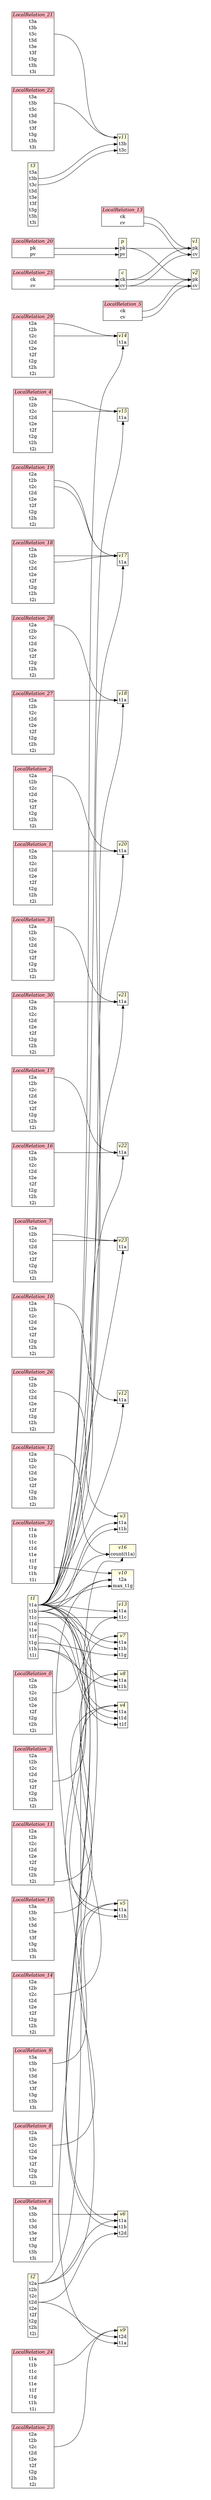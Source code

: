 // Automatically generated by SQLFlowTestSuite


digraph {
  graph [pad="0.5", nodesep="0.5", ranksep="2", fontname="Helvetica"];
  node [shape=plain]
  rankdir=LR;

  
"LocalRelation_0" [label=<
<table border="1" cellborder="0" cellspacing="0">
  <tr><td bgcolor="lightpink" port="nodeName"><i>LocalRelation_0</i></td></tr>
  <tr><td port="0">t2a</td></tr>
<tr><td port="1">t2b</td></tr>
<tr><td port="2">t2c</td></tr>
<tr><td port="3">t2d</td></tr>
<tr><td port="4">t2e</td></tr>
<tr><td port="5">t2f</td></tr>
<tr><td port="6">t2g</td></tr>
<tr><td port="7">t2h</td></tr>
<tr><td port="8">t2i</td></tr>
</table>>];
     

"LocalRelation_1" [label=<
<table border="1" cellborder="0" cellspacing="0">
  <tr><td bgcolor="lightpink" port="nodeName"><i>LocalRelation_1</i></td></tr>
  <tr><td port="0">t2a</td></tr>
<tr><td port="1">t2b</td></tr>
<tr><td port="2">t2c</td></tr>
<tr><td port="3">t2d</td></tr>
<tr><td port="4">t2e</td></tr>
<tr><td port="5">t2f</td></tr>
<tr><td port="6">t2g</td></tr>
<tr><td port="7">t2h</td></tr>
<tr><td port="8">t2i</td></tr>
</table>>];
     

"LocalRelation_10" [label=<
<table border="1" cellborder="0" cellspacing="0">
  <tr><td bgcolor="lightpink" port="nodeName"><i>LocalRelation_10</i></td></tr>
  <tr><td port="0">t2a</td></tr>
<tr><td port="1">t2b</td></tr>
<tr><td port="2">t2c</td></tr>
<tr><td port="3">t2d</td></tr>
<tr><td port="4">t2e</td></tr>
<tr><td port="5">t2f</td></tr>
<tr><td port="6">t2g</td></tr>
<tr><td port="7">t2h</td></tr>
<tr><td port="8">t2i</td></tr>
</table>>];
     

"LocalRelation_11" [label=<
<table border="1" cellborder="0" cellspacing="0">
  <tr><td bgcolor="lightpink" port="nodeName"><i>LocalRelation_11</i></td></tr>
  <tr><td port="0">t2a</td></tr>
<tr><td port="1">t2b</td></tr>
<tr><td port="2">t2c</td></tr>
<tr><td port="3">t2d</td></tr>
<tr><td port="4">t2e</td></tr>
<tr><td port="5">t2f</td></tr>
<tr><td port="6">t2g</td></tr>
<tr><td port="7">t2h</td></tr>
<tr><td port="8">t2i</td></tr>
</table>>];
     

"LocalRelation_12" [label=<
<table border="1" cellborder="0" cellspacing="0">
  <tr><td bgcolor="lightpink" port="nodeName"><i>LocalRelation_12</i></td></tr>
  <tr><td port="0">t2a</td></tr>
<tr><td port="1">t2b</td></tr>
<tr><td port="2">t2c</td></tr>
<tr><td port="3">t2d</td></tr>
<tr><td port="4">t2e</td></tr>
<tr><td port="5">t2f</td></tr>
<tr><td port="6">t2g</td></tr>
<tr><td port="7">t2h</td></tr>
<tr><td port="8">t2i</td></tr>
</table>>];
     

"LocalRelation_13" [label=<
<table border="1" cellborder="0" cellspacing="0">
  <tr><td bgcolor="lightpink" port="nodeName"><i>LocalRelation_13</i></td></tr>
  <tr><td port="0">ck</td></tr>
<tr><td port="1">cv</td></tr>
</table>>];
     

"LocalRelation_14" [label=<
<table border="1" cellborder="0" cellspacing="0">
  <tr><td bgcolor="lightpink" port="nodeName"><i>LocalRelation_14</i></td></tr>
  <tr><td port="0">t2a</td></tr>
<tr><td port="1">t2b</td></tr>
<tr><td port="2">t2c</td></tr>
<tr><td port="3">t2d</td></tr>
<tr><td port="4">t2e</td></tr>
<tr><td port="5">t2f</td></tr>
<tr><td port="6">t2g</td></tr>
<tr><td port="7">t2h</td></tr>
<tr><td port="8">t2i</td></tr>
</table>>];
     

"LocalRelation_15" [label=<
<table border="1" cellborder="0" cellspacing="0">
  <tr><td bgcolor="lightpink" port="nodeName"><i>LocalRelation_15</i></td></tr>
  <tr><td port="0">t3a</td></tr>
<tr><td port="1">t3b</td></tr>
<tr><td port="2">t3c</td></tr>
<tr><td port="3">t3d</td></tr>
<tr><td port="4">t3e</td></tr>
<tr><td port="5">t3f</td></tr>
<tr><td port="6">t3g</td></tr>
<tr><td port="7">t3h</td></tr>
<tr><td port="8">t3i</td></tr>
</table>>];
     

"LocalRelation_16" [label=<
<table border="1" cellborder="0" cellspacing="0">
  <tr><td bgcolor="lightpink" port="nodeName"><i>LocalRelation_16</i></td></tr>
  <tr><td port="0">t2a</td></tr>
<tr><td port="1">t2b</td></tr>
<tr><td port="2">t2c</td></tr>
<tr><td port="3">t2d</td></tr>
<tr><td port="4">t2e</td></tr>
<tr><td port="5">t2f</td></tr>
<tr><td port="6">t2g</td></tr>
<tr><td port="7">t2h</td></tr>
<tr><td port="8">t2i</td></tr>
</table>>];
     

"LocalRelation_17" [label=<
<table border="1" cellborder="0" cellspacing="0">
  <tr><td bgcolor="lightpink" port="nodeName"><i>LocalRelation_17</i></td></tr>
  <tr><td port="0">t2a</td></tr>
<tr><td port="1">t2b</td></tr>
<tr><td port="2">t2c</td></tr>
<tr><td port="3">t2d</td></tr>
<tr><td port="4">t2e</td></tr>
<tr><td port="5">t2f</td></tr>
<tr><td port="6">t2g</td></tr>
<tr><td port="7">t2h</td></tr>
<tr><td port="8">t2i</td></tr>
</table>>];
     

"LocalRelation_18" [label=<
<table border="1" cellborder="0" cellspacing="0">
  <tr><td bgcolor="lightpink" port="nodeName"><i>LocalRelation_18</i></td></tr>
  <tr><td port="0">t2a</td></tr>
<tr><td port="1">t2b</td></tr>
<tr><td port="2">t2c</td></tr>
<tr><td port="3">t2d</td></tr>
<tr><td port="4">t2e</td></tr>
<tr><td port="5">t2f</td></tr>
<tr><td port="6">t2g</td></tr>
<tr><td port="7">t2h</td></tr>
<tr><td port="8">t2i</td></tr>
</table>>];
     

"LocalRelation_19" [label=<
<table border="1" cellborder="0" cellspacing="0">
  <tr><td bgcolor="lightpink" port="nodeName"><i>LocalRelation_19</i></td></tr>
  <tr><td port="0">t2a</td></tr>
<tr><td port="1">t2b</td></tr>
<tr><td port="2">t2c</td></tr>
<tr><td port="3">t2d</td></tr>
<tr><td port="4">t2e</td></tr>
<tr><td port="5">t2f</td></tr>
<tr><td port="6">t2g</td></tr>
<tr><td port="7">t2h</td></tr>
<tr><td port="8">t2i</td></tr>
</table>>];
     

"LocalRelation_2" [label=<
<table border="1" cellborder="0" cellspacing="0">
  <tr><td bgcolor="lightpink" port="nodeName"><i>LocalRelation_2</i></td></tr>
  <tr><td port="0">t2a</td></tr>
<tr><td port="1">t2b</td></tr>
<tr><td port="2">t2c</td></tr>
<tr><td port="3">t2d</td></tr>
<tr><td port="4">t2e</td></tr>
<tr><td port="5">t2f</td></tr>
<tr><td port="6">t2g</td></tr>
<tr><td port="7">t2h</td></tr>
<tr><td port="8">t2i</td></tr>
</table>>];
     

"LocalRelation_20" [label=<
<table border="1" cellborder="0" cellspacing="0">
  <tr><td bgcolor="lightpink" port="nodeName"><i>LocalRelation_20</i></td></tr>
  <tr><td port="0">pk</td></tr>
<tr><td port="1">pv</td></tr>
</table>>];
     

"LocalRelation_21" [label=<
<table border="1" cellborder="0" cellspacing="0">
  <tr><td bgcolor="lightpink" port="nodeName"><i>LocalRelation_21</i></td></tr>
  <tr><td port="0">t3a</td></tr>
<tr><td port="1">t3b</td></tr>
<tr><td port="2">t3c</td></tr>
<tr><td port="3">t3d</td></tr>
<tr><td port="4">t3e</td></tr>
<tr><td port="5">t3f</td></tr>
<tr><td port="6">t3g</td></tr>
<tr><td port="7">t3h</td></tr>
<tr><td port="8">t3i</td></tr>
</table>>];
     

"LocalRelation_22" [label=<
<table border="1" cellborder="0" cellspacing="0">
  <tr><td bgcolor="lightpink" port="nodeName"><i>LocalRelation_22</i></td></tr>
  <tr><td port="0">t3a</td></tr>
<tr><td port="1">t3b</td></tr>
<tr><td port="2">t3c</td></tr>
<tr><td port="3">t3d</td></tr>
<tr><td port="4">t3e</td></tr>
<tr><td port="5">t3f</td></tr>
<tr><td port="6">t3g</td></tr>
<tr><td port="7">t3h</td></tr>
<tr><td port="8">t3i</td></tr>
</table>>];
     

"LocalRelation_23" [label=<
<table border="1" cellborder="0" cellspacing="0">
  <tr><td bgcolor="lightpink" port="nodeName"><i>LocalRelation_23</i></td></tr>
  <tr><td port="0">t2a</td></tr>
<tr><td port="1">t2b</td></tr>
<tr><td port="2">t2c</td></tr>
<tr><td port="3">t2d</td></tr>
<tr><td port="4">t2e</td></tr>
<tr><td port="5">t2f</td></tr>
<tr><td port="6">t2g</td></tr>
<tr><td port="7">t2h</td></tr>
<tr><td port="8">t2i</td></tr>
</table>>];
     

"LocalRelation_24" [label=<
<table border="1" cellborder="0" cellspacing="0">
  <tr><td bgcolor="lightpink" port="nodeName"><i>LocalRelation_24</i></td></tr>
  <tr><td port="0">t1a</td></tr>
<tr><td port="1">t1b</td></tr>
<tr><td port="2">t1c</td></tr>
<tr><td port="3">t1d</td></tr>
<tr><td port="4">t1e</td></tr>
<tr><td port="5">t1f</td></tr>
<tr><td port="6">t1g</td></tr>
<tr><td port="7">t1h</td></tr>
<tr><td port="8">t1i</td></tr>
</table>>];
     

"LocalRelation_25" [label=<
<table border="1" cellborder="0" cellspacing="0">
  <tr><td bgcolor="lightpink" port="nodeName"><i>LocalRelation_25</i></td></tr>
  <tr><td port="0">ck</td></tr>
<tr><td port="1">cv</td></tr>
</table>>];
     

"LocalRelation_26" [label=<
<table border="1" cellborder="0" cellspacing="0">
  <tr><td bgcolor="lightpink" port="nodeName"><i>LocalRelation_26</i></td></tr>
  <tr><td port="0">t2a</td></tr>
<tr><td port="1">t2b</td></tr>
<tr><td port="2">t2c</td></tr>
<tr><td port="3">t2d</td></tr>
<tr><td port="4">t2e</td></tr>
<tr><td port="5">t2f</td></tr>
<tr><td port="6">t2g</td></tr>
<tr><td port="7">t2h</td></tr>
<tr><td port="8">t2i</td></tr>
</table>>];
     

"LocalRelation_27" [label=<
<table border="1" cellborder="0" cellspacing="0">
  <tr><td bgcolor="lightpink" port="nodeName"><i>LocalRelation_27</i></td></tr>
  <tr><td port="0">t2a</td></tr>
<tr><td port="1">t2b</td></tr>
<tr><td port="2">t2c</td></tr>
<tr><td port="3">t2d</td></tr>
<tr><td port="4">t2e</td></tr>
<tr><td port="5">t2f</td></tr>
<tr><td port="6">t2g</td></tr>
<tr><td port="7">t2h</td></tr>
<tr><td port="8">t2i</td></tr>
</table>>];
     

"LocalRelation_28" [label=<
<table border="1" cellborder="0" cellspacing="0">
  <tr><td bgcolor="lightpink" port="nodeName"><i>LocalRelation_28</i></td></tr>
  <tr><td port="0">t2a</td></tr>
<tr><td port="1">t2b</td></tr>
<tr><td port="2">t2c</td></tr>
<tr><td port="3">t2d</td></tr>
<tr><td port="4">t2e</td></tr>
<tr><td port="5">t2f</td></tr>
<tr><td port="6">t2g</td></tr>
<tr><td port="7">t2h</td></tr>
<tr><td port="8">t2i</td></tr>
</table>>];
     

"LocalRelation_29" [label=<
<table border="1" cellborder="0" cellspacing="0">
  <tr><td bgcolor="lightpink" port="nodeName"><i>LocalRelation_29</i></td></tr>
  <tr><td port="0">t2a</td></tr>
<tr><td port="1">t2b</td></tr>
<tr><td port="2">t2c</td></tr>
<tr><td port="3">t2d</td></tr>
<tr><td port="4">t2e</td></tr>
<tr><td port="5">t2f</td></tr>
<tr><td port="6">t2g</td></tr>
<tr><td port="7">t2h</td></tr>
<tr><td port="8">t2i</td></tr>
</table>>];
     

"LocalRelation_3" [label=<
<table border="1" cellborder="0" cellspacing="0">
  <tr><td bgcolor="lightpink" port="nodeName"><i>LocalRelation_3</i></td></tr>
  <tr><td port="0">t2a</td></tr>
<tr><td port="1">t2b</td></tr>
<tr><td port="2">t2c</td></tr>
<tr><td port="3">t2d</td></tr>
<tr><td port="4">t2e</td></tr>
<tr><td port="5">t2f</td></tr>
<tr><td port="6">t2g</td></tr>
<tr><td port="7">t2h</td></tr>
<tr><td port="8">t2i</td></tr>
</table>>];
     

"LocalRelation_30" [label=<
<table border="1" cellborder="0" cellspacing="0">
  <tr><td bgcolor="lightpink" port="nodeName"><i>LocalRelation_30</i></td></tr>
  <tr><td port="0">t2a</td></tr>
<tr><td port="1">t2b</td></tr>
<tr><td port="2">t2c</td></tr>
<tr><td port="3">t2d</td></tr>
<tr><td port="4">t2e</td></tr>
<tr><td port="5">t2f</td></tr>
<tr><td port="6">t2g</td></tr>
<tr><td port="7">t2h</td></tr>
<tr><td port="8">t2i</td></tr>
</table>>];
     

"LocalRelation_31" [label=<
<table border="1" cellborder="0" cellspacing="0">
  <tr><td bgcolor="lightpink" port="nodeName"><i>LocalRelation_31</i></td></tr>
  <tr><td port="0">t2a</td></tr>
<tr><td port="1">t2b</td></tr>
<tr><td port="2">t2c</td></tr>
<tr><td port="3">t2d</td></tr>
<tr><td port="4">t2e</td></tr>
<tr><td port="5">t2f</td></tr>
<tr><td port="6">t2g</td></tr>
<tr><td port="7">t2h</td></tr>
<tr><td port="8">t2i</td></tr>
</table>>];
     

"LocalRelation_32" [label=<
<table border="1" cellborder="0" cellspacing="0">
  <tr><td bgcolor="lightpink" port="nodeName"><i>LocalRelation_32</i></td></tr>
  <tr><td port="0">t1a</td></tr>
<tr><td port="1">t1b</td></tr>
<tr><td port="2">t1c</td></tr>
<tr><td port="3">t1d</td></tr>
<tr><td port="4">t1e</td></tr>
<tr><td port="5">t1f</td></tr>
<tr><td port="6">t1g</td></tr>
<tr><td port="7">t1h</td></tr>
<tr><td port="8">t1i</td></tr>
</table>>];
     

"LocalRelation_4" [label=<
<table border="1" cellborder="0" cellspacing="0">
  <tr><td bgcolor="lightpink" port="nodeName"><i>LocalRelation_4</i></td></tr>
  <tr><td port="0">t2a</td></tr>
<tr><td port="1">t2b</td></tr>
<tr><td port="2">t2c</td></tr>
<tr><td port="3">t2d</td></tr>
<tr><td port="4">t2e</td></tr>
<tr><td port="5">t2f</td></tr>
<tr><td port="6">t2g</td></tr>
<tr><td port="7">t2h</td></tr>
<tr><td port="8">t2i</td></tr>
</table>>];
     

"LocalRelation_5" [label=<
<table border="1" cellborder="0" cellspacing="0">
  <tr><td bgcolor="lightpink" port="nodeName"><i>LocalRelation_5</i></td></tr>
  <tr><td port="0">ck</td></tr>
<tr><td port="1">cv</td></tr>
</table>>];
     

"LocalRelation_6" [label=<
<table border="1" cellborder="0" cellspacing="0">
  <tr><td bgcolor="lightpink" port="nodeName"><i>LocalRelation_6</i></td></tr>
  <tr><td port="0">t3a</td></tr>
<tr><td port="1">t3b</td></tr>
<tr><td port="2">t3c</td></tr>
<tr><td port="3">t3d</td></tr>
<tr><td port="4">t3e</td></tr>
<tr><td port="5">t3f</td></tr>
<tr><td port="6">t3g</td></tr>
<tr><td port="7">t3h</td></tr>
<tr><td port="8">t3i</td></tr>
</table>>];
     

"LocalRelation_7" [label=<
<table border="1" cellborder="0" cellspacing="0">
  <tr><td bgcolor="lightpink" port="nodeName"><i>LocalRelation_7</i></td></tr>
  <tr><td port="0">t2a</td></tr>
<tr><td port="1">t2b</td></tr>
<tr><td port="2">t2c</td></tr>
<tr><td port="3">t2d</td></tr>
<tr><td port="4">t2e</td></tr>
<tr><td port="5">t2f</td></tr>
<tr><td port="6">t2g</td></tr>
<tr><td port="7">t2h</td></tr>
<tr><td port="8">t2i</td></tr>
</table>>];
     

"LocalRelation_8" [label=<
<table border="1" cellborder="0" cellspacing="0">
  <tr><td bgcolor="lightpink" port="nodeName"><i>LocalRelation_8</i></td></tr>
  <tr><td port="0">t2a</td></tr>
<tr><td port="1">t2b</td></tr>
<tr><td port="2">t2c</td></tr>
<tr><td port="3">t2d</td></tr>
<tr><td port="4">t2e</td></tr>
<tr><td port="5">t2f</td></tr>
<tr><td port="6">t2g</td></tr>
<tr><td port="7">t2h</td></tr>
<tr><td port="8">t2i</td></tr>
</table>>];
     

"LocalRelation_9" [label=<
<table border="1" cellborder="0" cellspacing="0">
  <tr><td bgcolor="lightpink" port="nodeName"><i>LocalRelation_9</i></td></tr>
  <tr><td port="0">t3a</td></tr>
<tr><td port="1">t3b</td></tr>
<tr><td port="2">t3c</td></tr>
<tr><td port="3">t3d</td></tr>
<tr><td port="4">t3e</td></tr>
<tr><td port="5">t3f</td></tr>
<tr><td port="6">t3g</td></tr>
<tr><td port="7">t3h</td></tr>
<tr><td port="8">t3i</td></tr>
</table>>];
     

"c" [label=<
<table border="1" cellborder="0" cellspacing="0">
  <tr><td bgcolor="lightyellow" port="nodeName"><i>c</i></td></tr>
  <tr><td port="0">ck</td></tr>
<tr><td port="1">cv</td></tr>
</table>>];
     

"p" [label=<
<table border="1" cellborder="0" cellspacing="0">
  <tr><td bgcolor="lightyellow" port="nodeName"><i>p</i></td></tr>
  <tr><td port="0">pk</td></tr>
<tr><td port="1">pv</td></tr>
</table>>];
     

"t1" [label=<
<table border="1" cellborder="0" cellspacing="0">
  <tr><td bgcolor="lightyellow" port="nodeName"><i>t1</i></td></tr>
  <tr><td port="0">t1a</td></tr>
<tr><td port="1">t1b</td></tr>
<tr><td port="2">t1c</td></tr>
<tr><td port="3">t1d</td></tr>
<tr><td port="4">t1e</td></tr>
<tr><td port="5">t1f</td></tr>
<tr><td port="6">t1g</td></tr>
<tr><td port="7">t1h</td></tr>
<tr><td port="8">t1i</td></tr>
</table>>];
     

"t2" [label=<
<table border="1" cellborder="0" cellspacing="0">
  <tr><td bgcolor="lightyellow" port="nodeName"><i>t2</i></td></tr>
  <tr><td port="0">t2a</td></tr>
<tr><td port="1">t2b</td></tr>
<tr><td port="2">t2c</td></tr>
<tr><td port="3">t2d</td></tr>
<tr><td port="4">t2e</td></tr>
<tr><td port="5">t2f</td></tr>
<tr><td port="6">t2g</td></tr>
<tr><td port="7">t2h</td></tr>
<tr><td port="8">t2i</td></tr>
</table>>];
     

"t3" [label=<
<table border="1" cellborder="0" cellspacing="0">
  <tr><td bgcolor="lightyellow" port="nodeName"><i>t3</i></td></tr>
  <tr><td port="0">t3a</td></tr>
<tr><td port="1">t3b</td></tr>
<tr><td port="2">t3c</td></tr>
<tr><td port="3">t3d</td></tr>
<tr><td port="4">t3e</td></tr>
<tr><td port="5">t3f</td></tr>
<tr><td port="6">t3g</td></tr>
<tr><td port="7">t3h</td></tr>
<tr><td port="8">t3i</td></tr>
</table>>];
     

"v1" [label=<
<table border="1" cellborder="0" cellspacing="0">
  <tr><td bgcolor="lightyellow" port="nodeName"><i>v1</i></td></tr>
  <tr><td port="0">pk</td></tr>
<tr><td port="1">cv</td></tr>
</table>>];
     

"v10" [label=<
<table border="1" cellborder="0" cellspacing="0">
  <tr><td bgcolor="lightyellow" port="nodeName"><i>v10</i></td></tr>
  <tr><td port="0">t2a</td></tr>
<tr><td port="1">max_t1g</td></tr>
</table>>];
     

"v11" [label=<
<table border="1" cellborder="0" cellspacing="0">
  <tr><td bgcolor="lightyellow" port="nodeName"><i>v11</i></td></tr>
  <tr><td port="0">t3b</td></tr>
<tr><td port="1">t3c</td></tr>
</table>>];
     

"v12" [label=<
<table border="1" cellborder="0" cellspacing="0">
  <tr><td bgcolor="lightyellow" port="nodeName"><i>v12</i></td></tr>
  <tr><td port="0">t1a</td></tr>
</table>>];
     

"v13" [label=<
<table border="1" cellborder="0" cellspacing="0">
  <tr><td bgcolor="lightyellow" port="nodeName"><i>v13</i></td></tr>
  <tr><td port="0">t1a</td></tr>
<tr><td port="1">t1c</td></tr>
</table>>];
     

"v14" [label=<
<table border="1" cellborder="0" cellspacing="0">
  <tr><td bgcolor="lightyellow" port="nodeName"><i>v14</i></td></tr>
  <tr><td port="0">t1a</td></tr>
</table>>];
     

"v15" [label=<
<table border="1" cellborder="0" cellspacing="0">
  <tr><td bgcolor="lightyellow" port="nodeName"><i>v15</i></td></tr>
  <tr><td port="0">t1a</td></tr>
</table>>];
     

"v16" [label=<
<table border="1" cellborder="0" cellspacing="0">
  <tr><td bgcolor="lightyellow" port="nodeName"><i>v16</i></td></tr>
  <tr><td port="0">count(t1a)</td></tr>
</table>>];
     

"v17" [label=<
<table border="1" cellborder="0" cellspacing="0">
  <tr><td bgcolor="lightyellow" port="nodeName"><i>v17</i></td></tr>
  <tr><td port="0">t1a</td></tr>
</table>>];
     

"v18" [label=<
<table border="1" cellborder="0" cellspacing="0">
  <tr><td bgcolor="lightyellow" port="nodeName"><i>v18</i></td></tr>
  <tr><td port="0">t1a</td></tr>
</table>>];
     

"v2" [label=<
<table border="1" cellborder="0" cellspacing="0">
  <tr><td bgcolor="lightyellow" port="nodeName"><i>v2</i></td></tr>
  <tr><td port="0">pk</td></tr>
<tr><td port="1">cv</td></tr>
</table>>];
     

"v20" [label=<
<table border="1" cellborder="0" cellspacing="0">
  <tr><td bgcolor="lightyellow" port="nodeName"><i>v20</i></td></tr>
  <tr><td port="0">t1a</td></tr>
</table>>];
     

"v21" [label=<
<table border="1" cellborder="0" cellspacing="0">
  <tr><td bgcolor="lightyellow" port="nodeName"><i>v21</i></td></tr>
  <tr><td port="0">t1a</td></tr>
</table>>];
     

"v22" [label=<
<table border="1" cellborder="0" cellspacing="0">
  <tr><td bgcolor="lightyellow" port="nodeName"><i>v22</i></td></tr>
  <tr><td port="0">t1a</td></tr>
</table>>];
     

"v23" [label=<
<table border="1" cellborder="0" cellspacing="0">
  <tr><td bgcolor="lightyellow" port="nodeName"><i>v23</i></td></tr>
  <tr><td port="0">t1a</td></tr>
</table>>];
     

"v3" [label=<
<table border="1" cellborder="0" cellspacing="0">
  <tr><td bgcolor="lightyellow" port="nodeName"><i>v3</i></td></tr>
  <tr><td port="0">t1a</td></tr>
<tr><td port="1">t1b</td></tr>
</table>>];
     

"v4" [label=<
<table border="1" cellborder="0" cellspacing="0">
  <tr><td bgcolor="lightyellow" port="nodeName"><i>v4</i></td></tr>
  <tr><td port="0">t1a</td></tr>
<tr><td port="1">t1d</td></tr>
<tr><td port="2">t1f</td></tr>
</table>>];
     

"v5" [label=<
<table border="1" cellborder="0" cellspacing="0">
  <tr><td bgcolor="lightyellow" port="nodeName"><i>v5</i></td></tr>
  <tr><td port="0">t1a</td></tr>
<tr><td port="1">t1h</td></tr>
</table>>];
     

"v6" [label=<
<table border="1" cellborder="0" cellspacing="0">
  <tr><td bgcolor="lightyellow" port="nodeName"><i>v6</i></td></tr>
  <tr><td port="0">t1a</td></tr>
<tr><td port="1">t1b</td></tr>
<tr><td port="2">t2d</td></tr>
</table>>];
     

"v7" [label=<
<table border="1" cellborder="0" cellspacing="0">
  <tr><td bgcolor="lightyellow" port="nodeName"><i>v7</i></td></tr>
  <tr><td port="0">t1a</td></tr>
<tr><td port="1">t1b</td></tr>
<tr><td port="2">t1g</td></tr>
</table>>];
     

"v8" [label=<
<table border="1" cellborder="0" cellspacing="0">
  <tr><td bgcolor="lightyellow" port="nodeName"><i>v8</i></td></tr>
  <tr><td port="0">t1a</td></tr>
<tr><td port="1">t1h</td></tr>
</table>>];
     

"v9" [label=<
<table border="1" cellborder="0" cellspacing="0">
  <tr><td bgcolor="lightyellow" port="nodeName"><i>v9</i></td></tr>
  <tr><td port="0">t2d</td></tr>
<tr><td port="1">t1a</td></tr>
</table>>];
     
  "LocalRelation_0":2 -> v13:1
"LocalRelation_1":0 -> v20:0
"LocalRelation_10":0 -> v12:0
"LocalRelation_11":8 -> v8:nodeName
"LocalRelation_12":0 -> v16:0
"LocalRelation_13":0 -> v1:0
"LocalRelation_13":1 -> v1:1
"LocalRelation_14":2 -> v4:nodeName
"LocalRelation_15":1 -> v4:nodeName
"LocalRelation_16":0 -> v22:0
"LocalRelation_17":0 -> v22:0
"LocalRelation_18":1 -> v17:nodeName
"LocalRelation_18":2 -> v17:nodeName
"LocalRelation_19":1 -> v17:nodeName
"LocalRelation_19":2 -> v17:nodeName
"LocalRelation_2":0 -> v20:0
"LocalRelation_20":0 -> p:0
"LocalRelation_20":1 -> p:1
"LocalRelation_21":2 -> v11:nodeName
"LocalRelation_22":1 -> v11:nodeName
"LocalRelation_23":2 -> v9:nodeName
"LocalRelation_24":1 -> v9:nodeName
"LocalRelation_25":0 -> c:0
"LocalRelation_25":1 -> c:1
"LocalRelation_26":2 -> v3:nodeName
"LocalRelation_27":0 -> v18:0
"LocalRelation_28":0 -> v18:0
"LocalRelation_29":0 -> v14:nodeName
"LocalRelation_29":2 -> v14:nodeName
"LocalRelation_3":4 -> v7:nodeName
"LocalRelation_30":0 -> v21:0
"LocalRelation_31":0 -> v21:0
"LocalRelation_32":6 -> v10:nodeName
"LocalRelation_4":0 -> v15:nodeName
"LocalRelation_4":2 -> v15:nodeName
"LocalRelation_5":0 -> v2:0
"LocalRelation_5":1 -> v2:1
"LocalRelation_6":1 -> v6:nodeName
"LocalRelation_7":1 -> v23:nodeName
"LocalRelation_7":2 -> v23:nodeName
"LocalRelation_8":2 -> v5:nodeName
"LocalRelation_9":1 -> v5:nodeName
"c":0 -> v1:0
"c":0 -> v2:0
"c":1 -> v1:1
"c":1 -> v2:1
"p":0 -> v1:0
"p":0 -> v2:0
"t1":0 -> v10:1
"t1":0 -> v12:0
"t1":0 -> v13:0
"t1":0 -> v14:0
"t1":0 -> v15:0
"t1":0 -> v16:0
"t1":0 -> v17:0
"t1":0 -> v18:0
"t1":0 -> v20:0
"t1":0 -> v21:0
"t1":0 -> v22:0
"t1":0 -> v23:0
"t1":0 -> v3:0
"t1":0 -> v4:0
"t1":0 -> v5:0
"t1":0 -> v6:0
"t1":0 -> v7:0
"t1":0 -> v8:0
"t1":0 -> v9:1
"t1":1 -> v10:0
"t1":1 -> v3:1
"t1":1 -> v6:1
"t1":1 -> v7:1
"t1":2 -> v13:1
"t1":3 -> v4:1
"t1":5 -> v4:2
"t1":6 -> v7:2
"t1":7 -> v5:1
"t1":7 -> v8:1
"t2":0 -> v10:0
"t2":0 -> v16:0
"t2":0 -> v6:0
"t2":3 -> v6:2
"t2":3 -> v9:0
"t3":1 -> v11:0
"t3":2 -> v11:1
}
       